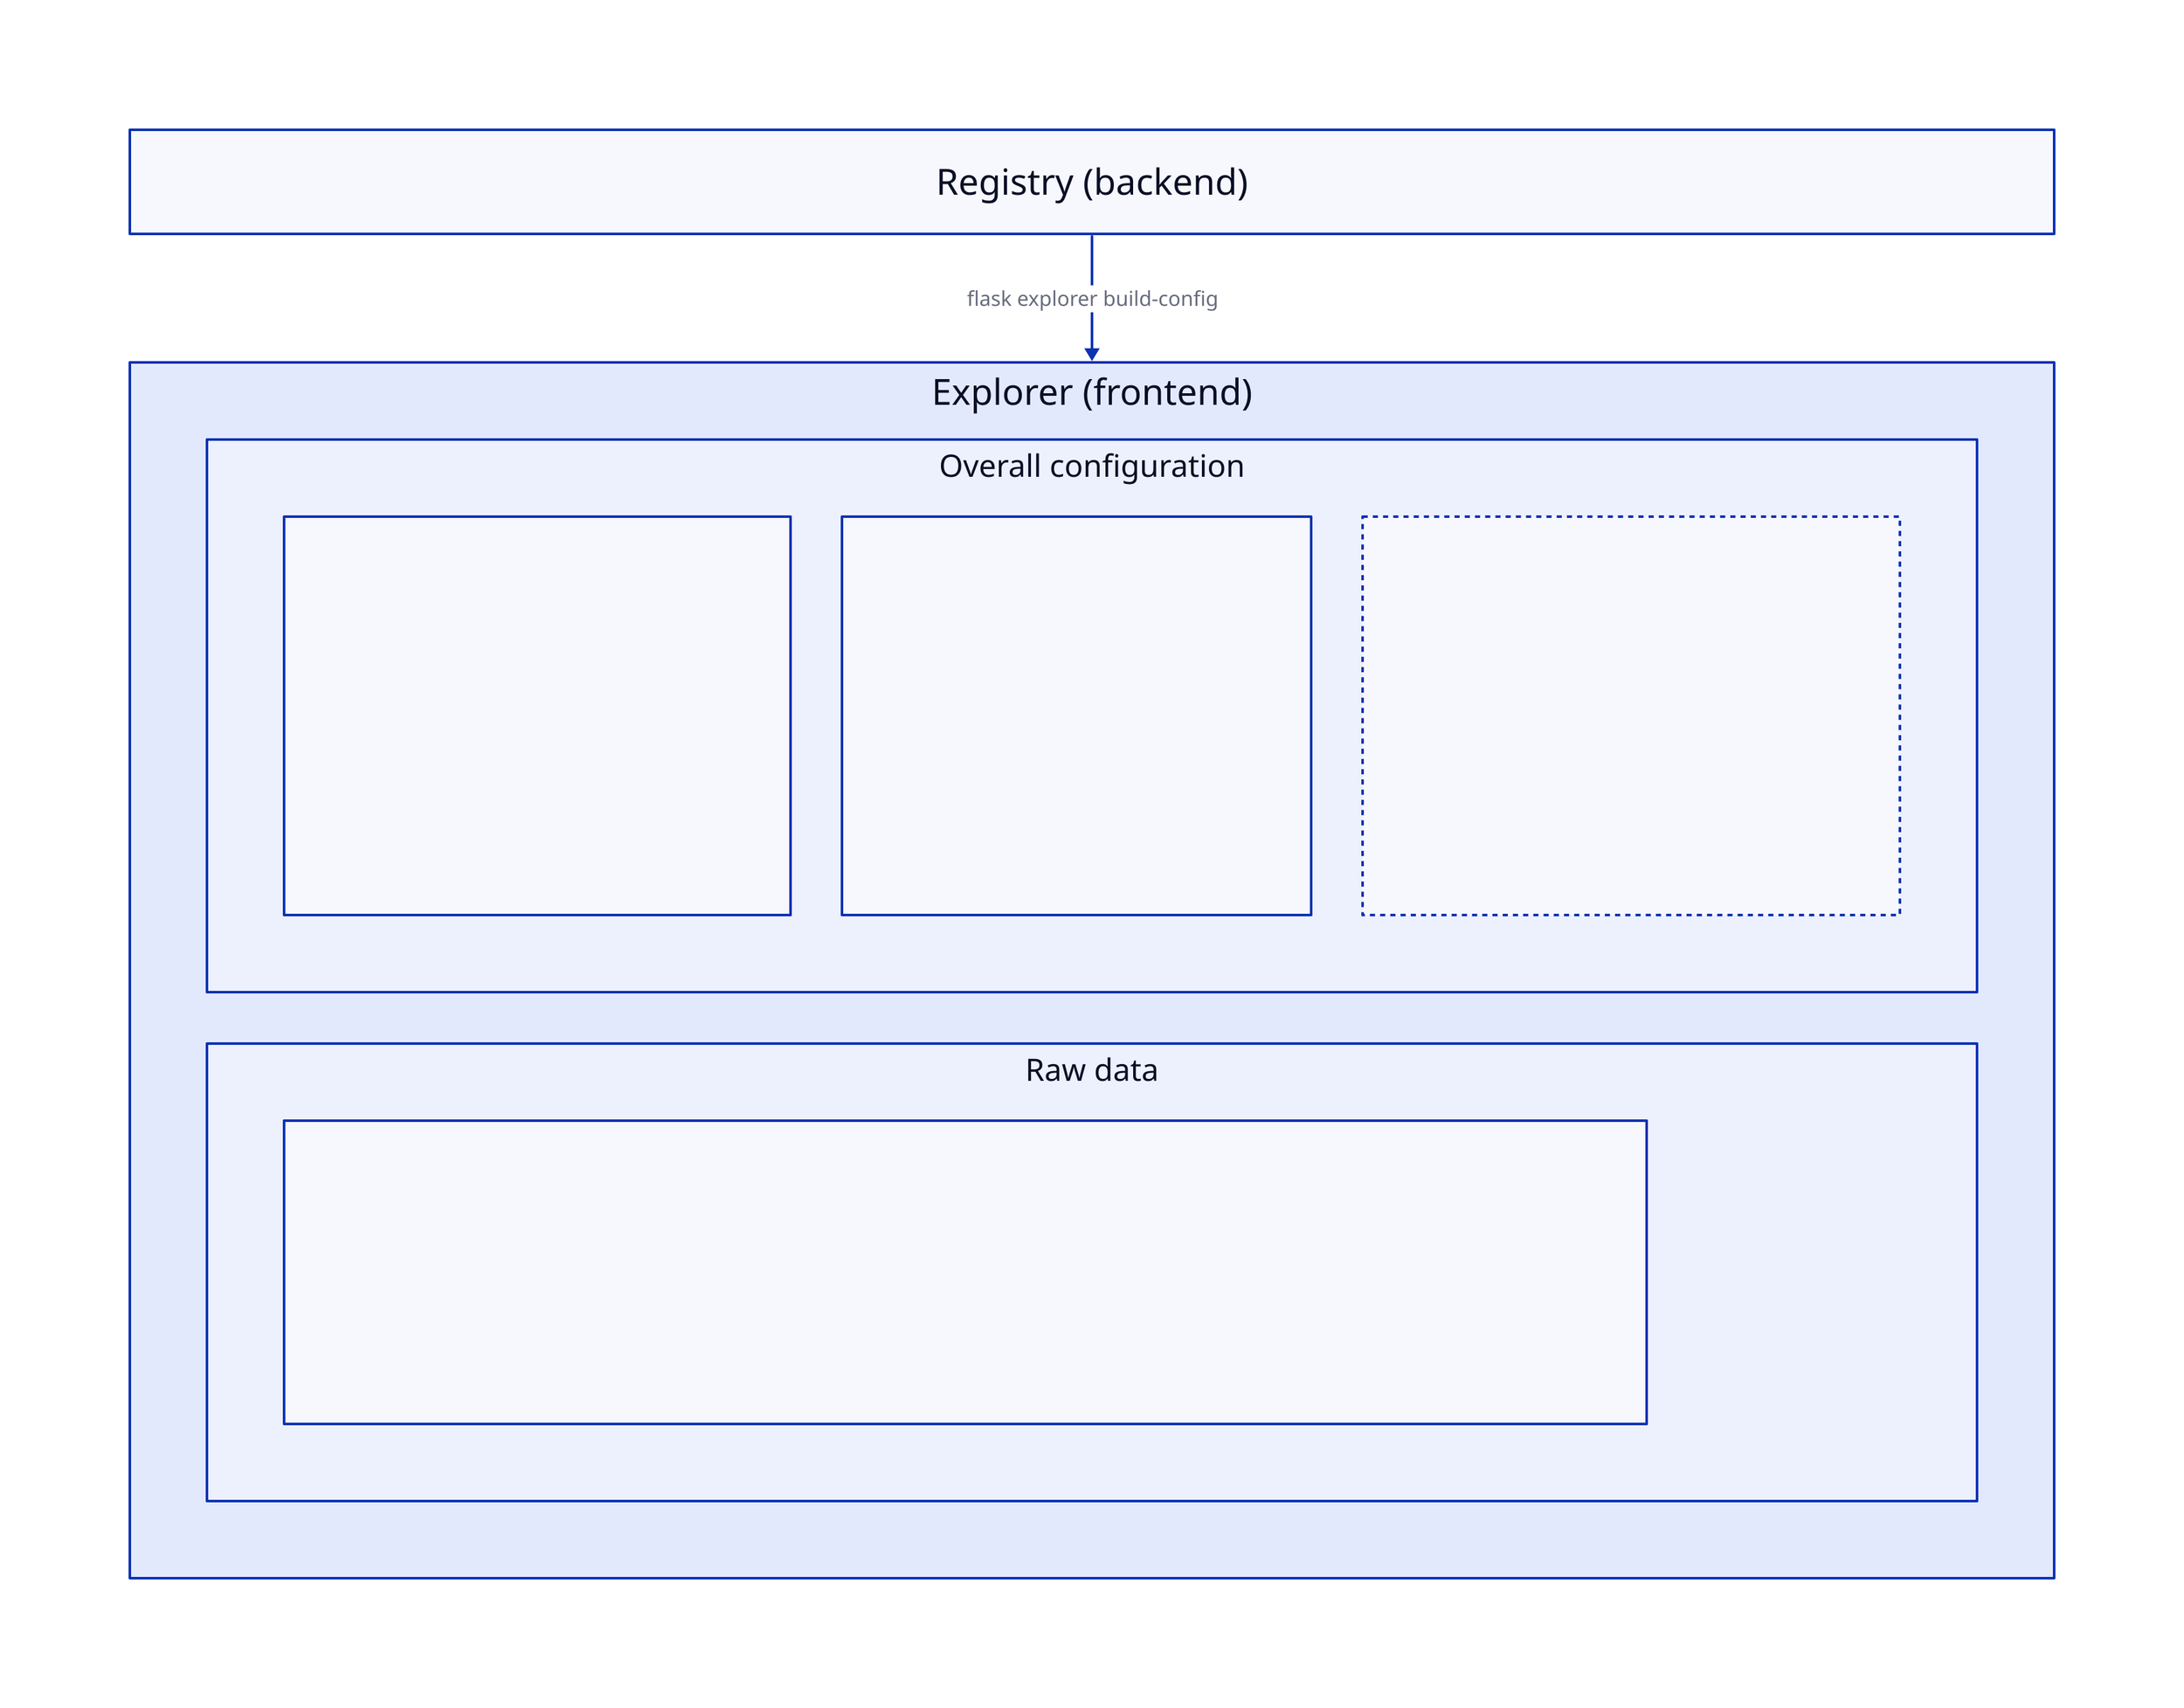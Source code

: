 grid-rows: 2
grid-gap: 100

classes {
  config-item: {
    height: 250
  }
}

r: Registry (backend) {
  grid-rows: 1
  grid-columns: 3
}
e: Explorer (frontend) {
  grid-rows: 2
}

r -> e: flask explorer build-config

e.c: Overall configuration {
  grid-columns: 3
}
e.c.v: ""
e.c.v.text: |md
**Variable specifications**

```
config/variables.json
```

- Single file holds all variable definitions
- Lists all tables that have a value for a variable

*This file is created by the `build-config`\
operation and should not be edited directly.*
| {
  class: config-item
}
e.c.s: ""
e.c.s.text: |md
**Source specifications**

```
config/sources/*.json
```

- One JSON file for each geodata source
- Lists all tables (CSVs) that join to it

*These files are created by the `build-config`\
operation and should not be edited directly.*
| {
  class: config-item
}
e.c.sym: "" {
  style: {
    stroke-dash: 2
  }
}
e.c.sym.text: |md
**Variable map display configs**

```
config/symbology.json
```

- Single file holds style definition for each variable
  - color ramp, binning strategies, etc.

*This file is **not** created by the `build-config`\
operation and **should** be edited directly.*
| {
  class: config-item
}

e.p: Raw data {
  grid-columns: 1
}
e.p.csv: ""
e.p.csv.text: |md
  **Public CSV Files**

  ```
  public/csv/*.csv
  ```

  The build process splits all input data source CSVs into subset files based on variable
  presence across multiple sources.

  *These files are created by the `build-config`
  operation and should not be edited directly.*
| {
  height: 120
  width: 1000
}
